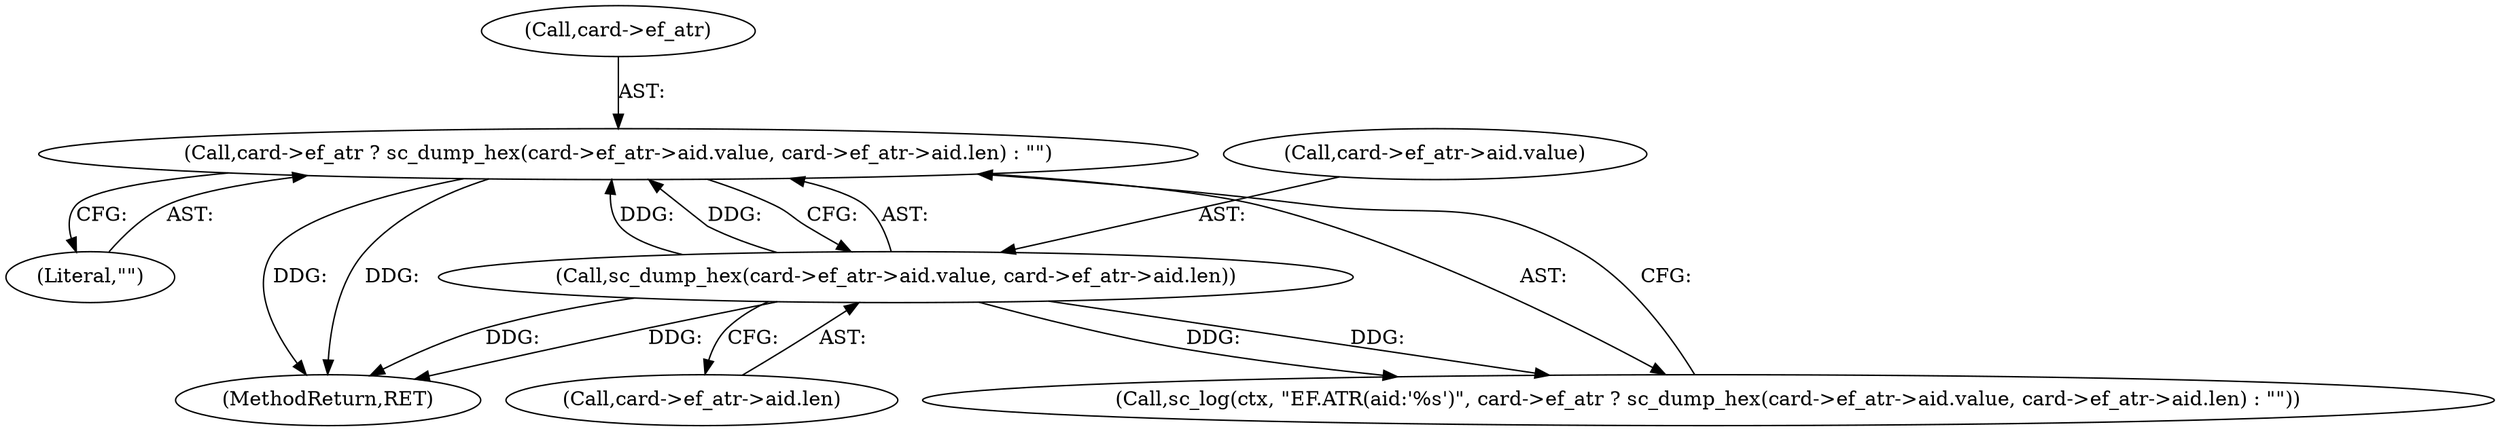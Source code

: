 digraph "0_OpenSC_03628449b75a93787eb2359412a3980365dda49b#diff-f8c0128e14031ed9307d47f10f601b54@pointer" {
"1000190" [label="(Call,card->ef_atr ? sc_dump_hex(card->ef_atr->aid.value, card->ef_atr->aid.len) : \"\")"];
"1000194" [label="(Call,sc_dump_hex(card->ef_atr->aid.value, card->ef_atr->aid.len))"];
"1000187" [label="(Call,sc_log(ctx, \"EF.ATR(aid:'%s')\", card->ef_atr ? sc_dump_hex(card->ef_atr->aid.value, card->ef_atr->aid.len) : \"\"))"];
"1000190" [label="(Call,card->ef_atr ? sc_dump_hex(card->ef_atr->aid.value, card->ef_atr->aid.len) : \"\")"];
"1000194" [label="(Call,sc_dump_hex(card->ef_atr->aid.value, card->ef_atr->aid.len))"];
"1000191" [label="(Call,card->ef_atr)"];
"1000195" [label="(Call,card->ef_atr->aid.value)"];
"1000209" [label="(Literal,\"\")"];
"1000202" [label="(Call,card->ef_atr->aid.len)"];
"1001147" [label="(MethodReturn,RET)"];
"1000190" -> "1000187"  [label="AST: "];
"1000190" -> "1000194"  [label="CFG: "];
"1000190" -> "1000209"  [label="CFG: "];
"1000191" -> "1000190"  [label="AST: "];
"1000194" -> "1000190"  [label="AST: "];
"1000209" -> "1000190"  [label="AST: "];
"1000187" -> "1000190"  [label="CFG: "];
"1000190" -> "1001147"  [label="DDG: "];
"1000190" -> "1001147"  [label="DDG: "];
"1000194" -> "1000190"  [label="DDG: "];
"1000194" -> "1000190"  [label="DDG: "];
"1000194" -> "1000202"  [label="CFG: "];
"1000195" -> "1000194"  [label="AST: "];
"1000202" -> "1000194"  [label="AST: "];
"1000194" -> "1001147"  [label="DDG: "];
"1000194" -> "1001147"  [label="DDG: "];
"1000194" -> "1000187"  [label="DDG: "];
"1000194" -> "1000187"  [label="DDG: "];
}
